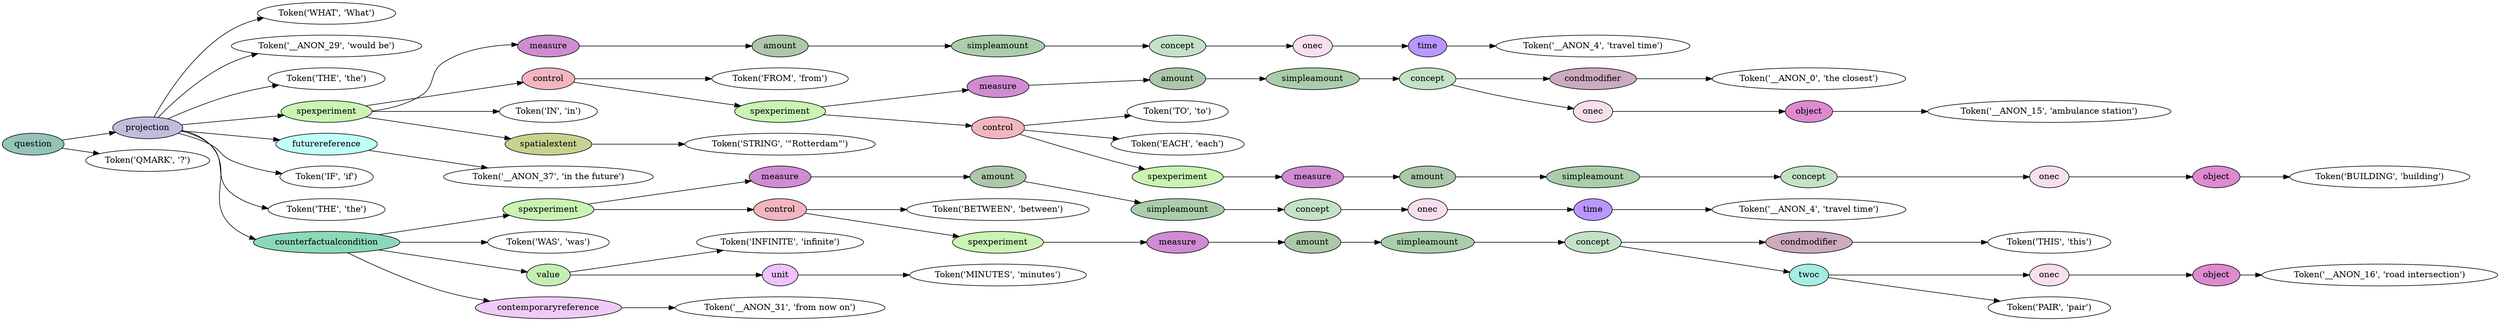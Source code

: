digraph G {
rankdir=LR;
0 [label="Token('WHAT', 'What')"];
1 [label="Token('__ANON_29', 'would be')"];
2 [label="Token('THE', 'the')"];
3 [label="Token('__ANON_4', 'travel time')"];
4 [fillcolor="#b997ff", label=time, style=filled];
4 -> 3;
5 [fillcolor="#f7dfed", label=onec, style=filled];
5 -> 4;
6 [fillcolor="#c3e2c6", label=concept, style=filled];
6 -> 5;
7 [fillcolor="#aaceab", label=simpleamount, style=filled];
7 -> 6;
8 [fillcolor="#acc7a9", label=amount, style=filled];
8 -> 7;
9 [fillcolor="#cf8cd2", label=measure, style=filled];
9 -> 8;
10 [label="Token('FROM', 'from')"];
11 [label="Token('__ANON_0', 'the closest')"];
12 [fillcolor="#cdabbe", label=condmodifier, style=filled];
12 -> 11;
13 [label="Token('__ANON_15', 'ambulance station')"];
14 [fillcolor="#de8ad0", label=object, style=filled];
14 -> 13;
15 [fillcolor="#f7dfed", label=onec, style=filled];
15 -> 14;
16 [fillcolor="#c3e2c6", label=concept, style=filled];
16 -> 12;
16 -> 15;
17 [fillcolor="#aaceab", label=simpleamount, style=filled];
17 -> 16;
18 [fillcolor="#acc7a9", label=amount, style=filled];
18 -> 17;
19 [fillcolor="#cf8cd2", label=measure, style=filled];
19 -> 18;
20 [label="Token('TO', 'to')"];
21 [label="Token('EACH', 'each')"];
22 [label="Token('BUILDING', 'building')"];
23 [fillcolor="#de8ad0", label=object, style=filled];
23 -> 22;
24 [fillcolor="#f7dfed", label=onec, style=filled];
24 -> 23;
25 [fillcolor="#c3e2c6", label=concept, style=filled];
25 -> 24;
26 [fillcolor="#aaceab", label=simpleamount, style=filled];
26 -> 25;
27 [fillcolor="#acc7a9", label=amount, style=filled];
27 -> 26;
28 [fillcolor="#cf8cd2", label=measure, style=filled];
28 -> 27;
29 [fillcolor="#c9f4b4", label=spexperiment, style=filled];
29 -> 28;
30 [fillcolor="#f2b6c1", label=control, style=filled];
30 -> 20;
30 -> 21;
30 -> 29;
31 [fillcolor="#c9f4b4", label=spexperiment, style=filled];
31 -> 19;
31 -> 30;
32 [fillcolor="#f2b6c1", label=control, style=filled];
32 -> 10;
32 -> 31;
33 [label="Token('IN', 'in')"];
34 [label="Token('STRING', '\"Rotterdam\"')"];
35 [fillcolor="#c6d38f", label=spatialextent, style=filled];
35 -> 34;
36 [fillcolor="#c9f4b4", label=spexperiment, style=filled];
36 -> 9;
36 -> 32;
36 -> 33;
36 -> 35;
37 [label="Token('__ANON_37', 'in the future')"];
38 [fillcolor="#c1fff9", label=futurereference, style=filled];
38 -> 37;
39 [label="Token('IF', 'if')"];
40 [label="Token('THE', 'the')"];
41 [label="Token('__ANON_4', 'travel time')"];
42 [fillcolor="#b997ff", label=time, style=filled];
42 -> 41;
43 [fillcolor="#f7dfed", label=onec, style=filled];
43 -> 42;
44 [fillcolor="#c3e2c6", label=concept, style=filled];
44 -> 43;
45 [fillcolor="#aaceab", label=simpleamount, style=filled];
45 -> 44;
46 [fillcolor="#acc7a9", label=amount, style=filled];
46 -> 45;
47 [fillcolor="#cf8cd2", label=measure, style=filled];
47 -> 46;
48 [label="Token('BETWEEN', 'between')"];
49 [label="Token('THIS', 'this')"];
50 [fillcolor="#cdabbe", label=condmodifier, style=filled];
50 -> 49;
51 [label="Token('__ANON_16', 'road intersection')"];
52 [fillcolor="#de8ad0", label=object, style=filled];
52 -> 51;
53 [fillcolor="#f7dfed", label=onec, style=filled];
53 -> 52;
54 [label="Token('PAIR', 'pair')"];
55 [fillcolor="#a4ede4", label=twoc, style=filled];
55 -> 53;
55 -> 54;
56 [fillcolor="#c3e2c6", label=concept, style=filled];
56 -> 50;
56 -> 55;
57 [fillcolor="#aaceab", label=simpleamount, style=filled];
57 -> 56;
58 [fillcolor="#acc7a9", label=amount, style=filled];
58 -> 57;
59 [fillcolor="#cf8cd2", label=measure, style=filled];
59 -> 58;
60 [fillcolor="#c9f4b4", label=spexperiment, style=filled];
60 -> 59;
61 [fillcolor="#f2b6c1", label=control, style=filled];
61 -> 48;
61 -> 60;
62 [fillcolor="#c9f4b4", label=spexperiment, style=filled];
62 -> 47;
62 -> 61;
63 [label="Token('WAS', 'was')"];
64 [label="Token('INFINITE', 'infinite')"];
65 [label="Token('MINUTES', 'minutes')"];
66 [fillcolor="#eec3ff", label=unit, style=filled];
66 -> 65;
67 [fillcolor="#c4efb3", label=value, style=filled];
67 -> 64;
67 -> 66;
68 [label="Token('__ANON_31', 'from now on')"];
69 [fillcolor="#f0cbf7", label=contemporaryreference, style=filled];
69 -> 68;
70 [fillcolor="#8bd9b9", label=counterfactualcondition, style=filled];
70 -> 62;
70 -> 63;
70 -> 67;
70 -> 69;
71 [fillcolor="#c2bddc", label=projection, style=filled];
71 -> 0;
71 -> 1;
71 -> 2;
71 -> 36;
71 -> 38;
71 -> 39;
71 -> 40;
71 -> 70;
72 [label="Token('QMARK', '?')"];
73 [fillcolor="#93c4b9", label=question, style=filled];
73 -> 71;
73 -> 72;
}
